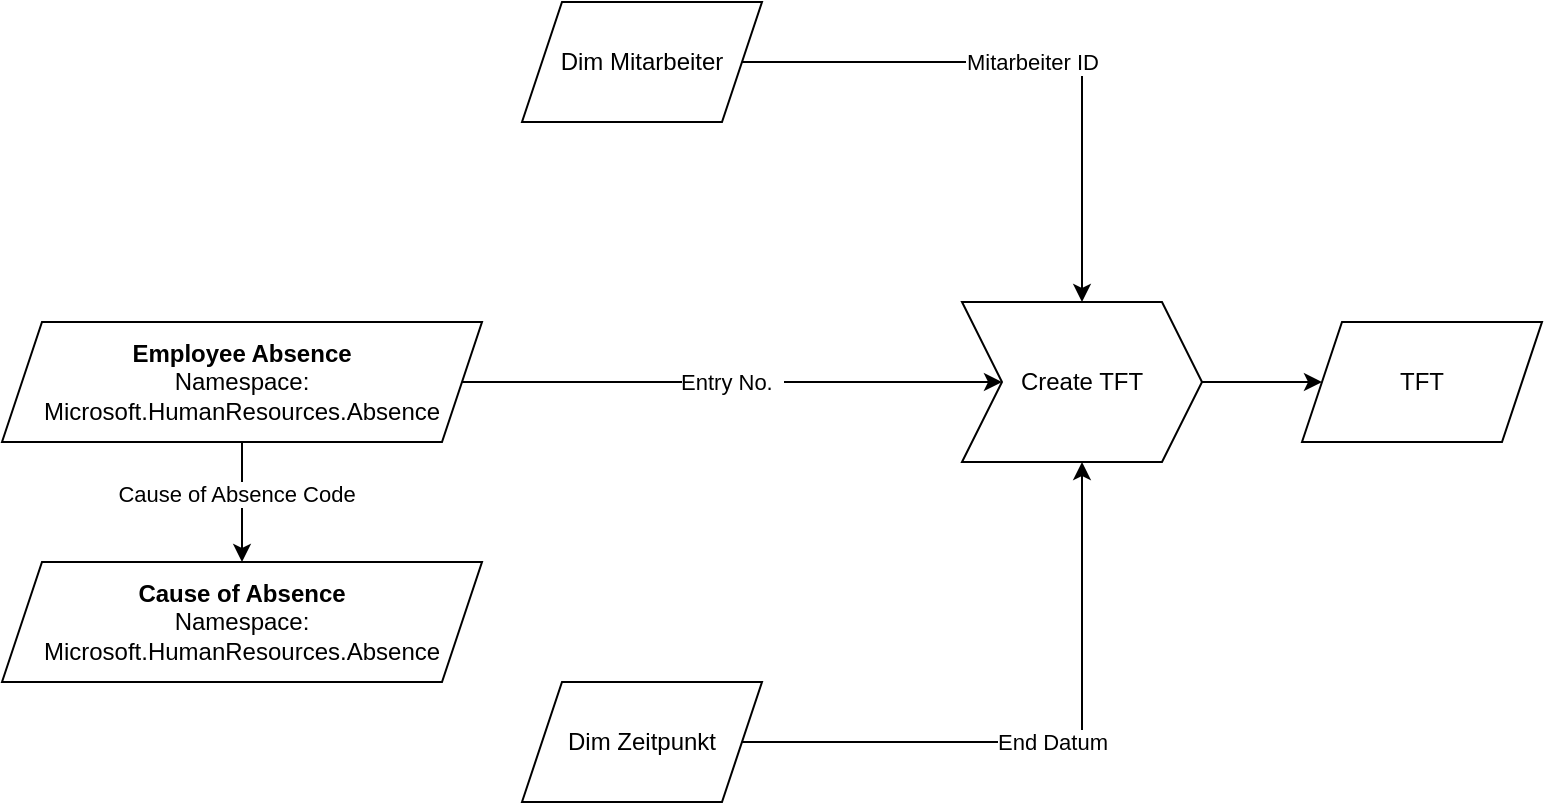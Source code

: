 <mxfile version="27.0.5">
  <diagram name="Seite-1" id="gGzrJYOhkkjaxOJGvVX3">
    <mxGraphModel dx="604" dy="719" grid="1" gridSize="10" guides="1" tooltips="1" connect="1" arrows="1" fold="1" page="1" pageScale="1" pageWidth="827" pageHeight="1169" math="0" shadow="0">
      <root>
        <mxCell id="0" />
        <mxCell id="1" parent="0" />
        <mxCell id="7hfAedtBnAkGlY8eMeEt-4" style="edgeStyle=orthogonalEdgeStyle;rounded=0;orthogonalLoop=1;jettySize=auto;html=1;entryX=0;entryY=0.5;entryDx=0;entryDy=0;" parent="1" source="wYT-KivufIEXMZVN7eYu-1" target="7hfAedtBnAkGlY8eMeEt-3" edge="1">
          <mxGeometry relative="1" as="geometry" />
        </mxCell>
        <mxCell id="wYT-KivufIEXMZVN7eYu-1" value="Create TFT" style="shape=step;perimeter=stepPerimeter;whiteSpace=wrap;html=1;fixedSize=1;" parent="1" vertex="1">
          <mxGeometry x="500" y="450" width="120" height="80" as="geometry" />
        </mxCell>
        <mxCell id="wYT-KivufIEXMZVN7eYu-2" value="" style="edgeStyle=orthogonalEdgeStyle;rounded=0;orthogonalLoop=1;jettySize=auto;html=1;" parent="1" source="wYT-KivufIEXMZVN7eYu-3" target="wYT-KivufIEXMZVN7eYu-4" edge="1">
          <mxGeometry relative="1" as="geometry" />
        </mxCell>
        <mxCell id="iUau14jiXcG28RVzlrsu-1" value="&lt;span style=&quot;text-align: left;&quot;&gt;Cause of Absence Code&lt;/span&gt;" style="edgeLabel;html=1;align=center;verticalAlign=middle;resizable=0;points=[];" parent="wYT-KivufIEXMZVN7eYu-2" vertex="1" connectable="0">
          <mxGeometry x="-0.153" y="-3" relative="1" as="geometry">
            <mxPoint as="offset" />
          </mxGeometry>
        </mxCell>
        <mxCell id="wYT-KivufIEXMZVN7eYu-3" value="&lt;b&gt;Employee Absence&lt;br&gt;&lt;/b&gt;Namespace: Microsoft.HumanResources.Absence" style="shape=parallelogram;perimeter=parallelogramPerimeter;whiteSpace=wrap;html=1;fixedSize=1;" parent="1" vertex="1">
          <mxGeometry x="20" y="460" width="240" height="60" as="geometry" />
        </mxCell>
        <mxCell id="wYT-KivufIEXMZVN7eYu-4" value="&lt;b&gt;Cause of Absence&lt;/b&gt;&lt;div&gt;Namespace: Microsoft.HumanResources.Absence&lt;/div&gt;" style="shape=parallelogram;perimeter=parallelogramPerimeter;whiteSpace=wrap;html=1;fixedSize=1;" parent="1" vertex="1">
          <mxGeometry x="20" y="580" width="240" height="60" as="geometry" />
        </mxCell>
        <mxCell id="wYT-KivufIEXMZVN7eYu-5" value="&lt;div style=&quot;text-align: left;&quot;&gt;&lt;span style=&quot;background-color: light-dark(#ffffff, var(--ge-dark-color, #121212)); color: light-dark(rgb(0, 0, 0), rgb(255, 255, 255));&quot;&gt;Entry No. &lt;/span&gt;&lt;span style=&quot;background-color: light-dark(#ffffff, var(--ge-dark-color, #121212)); color: light-dark(rgb(0, 0, 0), rgb(255, 255, 255));&quot;&gt;&amp;nbsp;&lt;/span&gt;&lt;/div&gt;" style="endArrow=classic;html=1;rounded=0;exitX=1;exitY=0.5;exitDx=0;exitDy=0;entryX=0;entryY=0.5;entryDx=0;entryDy=0;" parent="1" source="wYT-KivufIEXMZVN7eYu-3" target="wYT-KivufIEXMZVN7eYu-1" edge="1">
          <mxGeometry width="50" height="50" relative="1" as="geometry">
            <mxPoint x="340" y="510" as="sourcePoint" />
            <mxPoint x="390" y="460" as="targetPoint" />
          </mxGeometry>
        </mxCell>
        <mxCell id="wYT-KivufIEXMZVN7eYu-7" value="Mitarbeiter ID" style="edgeStyle=orthogonalEdgeStyle;rounded=0;orthogonalLoop=1;jettySize=auto;html=1;entryX=0.5;entryY=0;entryDx=0;entryDy=0;" parent="1" source="wYT-KivufIEXMZVN7eYu-6" target="wYT-KivufIEXMZVN7eYu-1" edge="1">
          <mxGeometry relative="1" as="geometry" />
        </mxCell>
        <mxCell id="wYT-KivufIEXMZVN7eYu-6" value="Dim Mitarbeiter" style="shape=parallelogram;perimeter=parallelogramPerimeter;whiteSpace=wrap;html=1;fixedSize=1;" parent="1" vertex="1">
          <mxGeometry x="280" y="300" width="120" height="60" as="geometry" />
        </mxCell>
        <mxCell id="7hfAedtBnAkGlY8eMeEt-2" value="End Datum" style="edgeStyle=orthogonalEdgeStyle;rounded=0;orthogonalLoop=1;jettySize=auto;html=1;entryX=0.5;entryY=1;entryDx=0;entryDy=0;" parent="1" source="7hfAedtBnAkGlY8eMeEt-1" target="wYT-KivufIEXMZVN7eYu-1" edge="1">
          <mxGeometry relative="1" as="geometry" />
        </mxCell>
        <mxCell id="7hfAedtBnAkGlY8eMeEt-1" value="Dim Zeitpunkt" style="shape=parallelogram;perimeter=parallelogramPerimeter;whiteSpace=wrap;html=1;fixedSize=1;" parent="1" vertex="1">
          <mxGeometry x="280" y="640" width="120" height="60" as="geometry" />
        </mxCell>
        <mxCell id="7hfAedtBnAkGlY8eMeEt-3" value="TFT" style="shape=parallelogram;perimeter=parallelogramPerimeter;whiteSpace=wrap;html=1;fixedSize=1;" parent="1" vertex="1">
          <mxGeometry x="670" y="460" width="120" height="60" as="geometry" />
        </mxCell>
      </root>
    </mxGraphModel>
  </diagram>
</mxfile>
